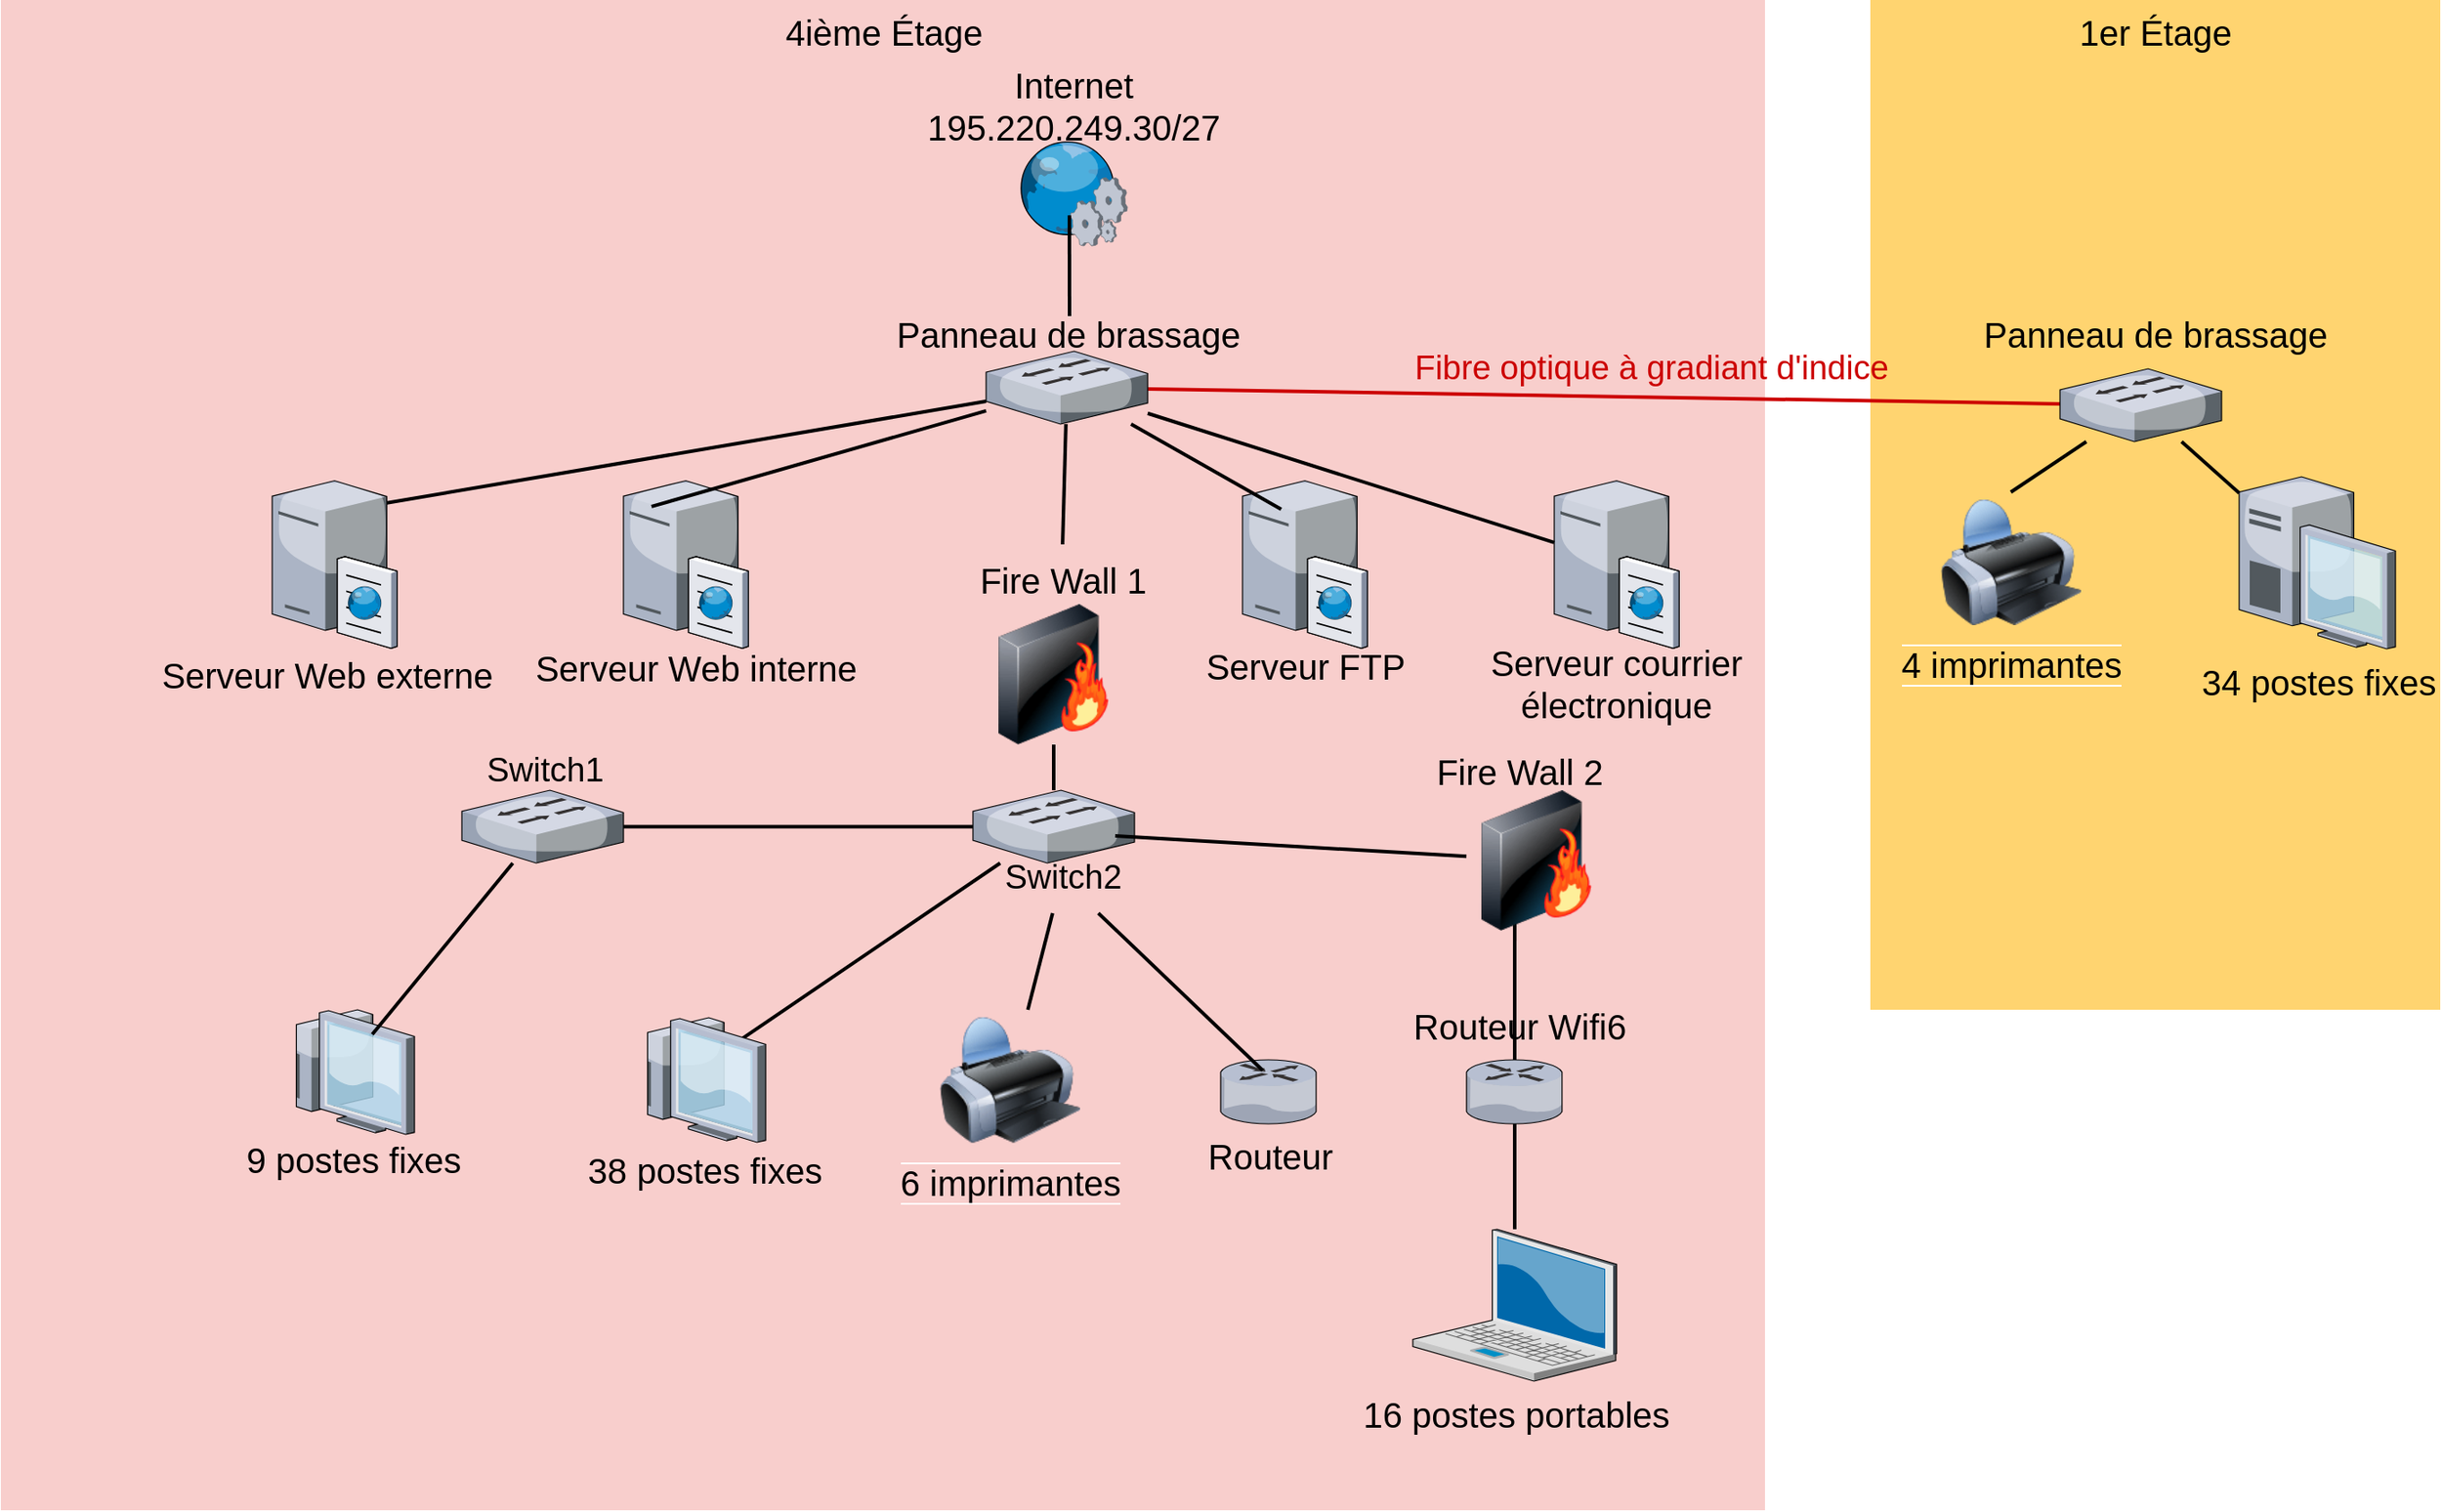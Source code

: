 <mxfile version="21.2.3" type="github">
  <diagram name="Page-1" id="e3a06f82-3646-2815-327d-82caf3d4e204">
    <mxGraphModel dx="880" dy="442" grid="1" gridSize="10" guides="1" tooltips="1" connect="1" arrows="1" fold="1" page="1" pageScale="1.5" pageWidth="1169" pageHeight="826" background="none" math="0" shadow="0">
      <root>
        <mxCell id="0" style=";html=1;" />
        <mxCell id="1" style=";html=1;" parent="0" />
        <mxCell id="qHxnZsuGqMzURwHlTCag-1" value="&lt;font style=&quot;font-size: 20px;&quot;&gt;4ième Étage &lt;/font&gt;" style="whiteSpace=wrap;html=1;fillColor=#f8cecc;fontSize=14;strokeColor=none;verticalAlign=top;" parent="1" vertex="1">
          <mxGeometry x="145.5" y="40" width="1004.5" height="860" as="geometry" />
        </mxCell>
        <mxCell id="qHxnZsuGqMzURwHlTCag-2" value="&lt;div style=&quot;font-size: 20px;&quot;&gt;&lt;font style=&quot;font-size: 20px;&quot;&gt;1er Étage &lt;br&gt;&lt;/font&gt;&lt;/div&gt;" style="whiteSpace=wrap;html=1;fillColor=#FFD470;gradientColor=none;fontSize=14;strokeColor=none;verticalAlign=top;" parent="1" vertex="1">
          <mxGeometry x="1210" y="40" width="324.5" height="575" as="geometry" />
        </mxCell>
        <mxCell id="qHxnZsuGqMzURwHlTCag-3" value="&lt;div style=&quot;font-size: 20px;&quot;&gt;&lt;font style=&quot;font-size: 20px;&quot;&gt;34 postes fixes&lt;/font&gt;&lt;/div&gt;&lt;div style=&quot;font-size: 20px;&quot;&gt;&lt;br&gt;&lt;/div&gt;&lt;div style=&quot;font-size: 20px;&quot;&gt;&lt;font style=&quot;font-size: 20px;&quot;&gt;&lt;br&gt;&lt;/font&gt;&lt;/div&gt;" style="verticalLabelPosition=bottom;aspect=fixed;html=1;verticalAlign=top;strokeColor=none;shape=mxgraph.citrix.desktop;fillColor=#66B2FF;gradientColor=#0066CC;fontSize=14;" parent="1" vertex="1">
          <mxGeometry x="1420" y="311.5" width="89" height="98" as="geometry" />
        </mxCell>
        <mxCell id="qHxnZsuGqMzURwHlTCag-4" value="&lt;font style=&quot;font-size: 20px;&quot;&gt;Routeur &lt;br&gt;&lt;/font&gt;" style="verticalLabelPosition=bottom;aspect=fixed;html=1;verticalAlign=top;strokeColor=none;shape=mxgraph.citrix.router;fillColor=#66B2FF;gradientColor=#0066CC;fontSize=14;" parent="1" vertex="1">
          <mxGeometry x="840" y="643.5" width="55" height="36.5" as="geometry" />
        </mxCell>
        <mxCell id="qHxnZsuGqMzURwHlTCag-5" value="" style="verticalLabelPosition=top;aspect=fixed;html=1;verticalAlign=bottom;strokeColor=none;shape=mxgraph.citrix.cache_server;fillColor=#66B2FF;gradientColor=#0066CC;fontSize=14;labelPosition=center;align=center;" parent="1" vertex="1">
          <mxGeometry x="500" y="311.5" width="71" height="97.5" as="geometry" />
        </mxCell>
        <mxCell id="qHxnZsuGqMzURwHlTCag-6" style="edgeStyle=none;rounded=0;html=1;startSize=10;endSize=10;jettySize=auto;orthogonalLoop=1;fontSize=14;endArrow=none;endFill=0;strokeWidth=2;entryX=0.817;entryY=0.165;entryDx=0;entryDy=0;entryPerimeter=0;" parent="1" source="qHxnZsuGqMzURwHlTCag-62" target="qHxnZsuGqMzURwHlTCag-9" edge="1">
          <mxGeometry relative="1" as="geometry">
            <mxPoint x="412" y="784" as="sourcePoint" />
          </mxGeometry>
        </mxCell>
        <mxCell id="qHxnZsuGqMzURwHlTCag-8" style="edgeStyle=none;rounded=0;html=1;startSize=10;endSize=10;jettySize=auto;orthogonalLoop=1;fontSize=14;endArrow=none;endFill=0;strokeWidth=2;entryX=0.451;entryY=0.21;entryDx=0;entryDy=0;entryPerimeter=0;" parent="1" source="qHxnZsuGqMzURwHlTCag-57" target="qHxnZsuGqMzURwHlTCag-12" edge="1">
          <mxGeometry relative="1" as="geometry">
            <mxPoint x="1437" y="592.83" as="targetPoint" />
            <mxPoint x="642.23" y="240" as="sourcePoint" />
          </mxGeometry>
        </mxCell>
        <mxCell id="qHxnZsuGqMzURwHlTCag-9" value="" style="verticalLabelPosition=top;aspect=fixed;html=1;verticalAlign=bottom;strokeColor=none;shape=mxgraph.citrix.thin_client;fillColor=#66B2FF;gradientColor=#0066CC;fontSize=14;labelPosition=center;align=center;" parent="1" vertex="1">
          <mxGeometry x="510" y="619.5" width="71" height="71" as="geometry" />
        </mxCell>
        <mxCell id="qHxnZsuGqMzURwHlTCag-10" style="edgeStyle=none;rounded=0;html=1;startSize=10;endSize=10;jettySize=auto;orthogonalLoop=1;fontSize=14;endArrow=none;endFill=0;strokeWidth=2;" parent="1" source="qHxnZsuGqMzURwHlTCag-57" target="qHxnZsuGqMzURwHlTCag-33" edge="1">
          <mxGeometry relative="1" as="geometry">
            <mxPoint x="750" y="320" as="sourcePoint" />
            <mxPoint x="752" y="390" as="targetPoint" />
          </mxGeometry>
        </mxCell>
        <mxCell id="qHxnZsuGqMzURwHlTCag-11" value="" style="verticalLabelPosition=bottom;aspect=fixed;html=1;verticalAlign=top;strokeColor=none;shape=mxgraph.citrix.web_service;fillColor=#66B2FF;gradientColor=#0066CC;fontSize=14;rotation=0;" parent="1" vertex="1">
          <mxGeometry x="724" y="120" width="63" height="60" as="geometry" />
        </mxCell>
        <mxCell id="qHxnZsuGqMzURwHlTCag-12" value="" style="verticalLabelPosition=top;aspect=fixed;html=1;verticalAlign=bottom;strokeColor=none;shape=mxgraph.citrix.cache_server;fillColor=#66B2FF;gradientColor=#0066CC;fontSize=14;labelPosition=center;align=center;" parent="1" vertex="1">
          <mxGeometry x="300" y="311.5" width="71" height="97.5" as="geometry" />
        </mxCell>
        <mxCell id="qHxnZsuGqMzURwHlTCag-13" value="" style="verticalLabelPosition=top;aspect=fixed;html=1;verticalAlign=bottom;strokeColor=none;shape=mxgraph.citrix.cache_server;fillColor=#66B2FF;gradientColor=#0066CC;fontSize=14;labelPosition=center;align=center;" parent="1" vertex="1">
          <mxGeometry x="852.5" y="311.5" width="71" height="97.5" as="geometry" />
        </mxCell>
        <mxCell id="qHxnZsuGqMzURwHlTCag-14" value="" style="verticalLabelPosition=top;aspect=fixed;html=1;verticalAlign=bottom;strokeColor=none;shape=mxgraph.citrix.cache_server;fillColor=#66B2FF;gradientColor=#0066CC;fontSize=14;labelPosition=center;align=center;" parent="1" vertex="1">
          <mxGeometry x="1030" y="311.5" width="71" height="97.5" as="geometry" />
        </mxCell>
        <mxCell id="qHxnZsuGqMzURwHlTCag-15" style="edgeStyle=none;rounded=0;html=1;startSize=10;endSize=10;jettySize=auto;orthogonalLoop=1;fontSize=14;endArrow=none;endFill=0;strokeWidth=2;entryX=0.225;entryY=0.174;entryDx=0;entryDy=0;entryPerimeter=0;" parent="1" source="qHxnZsuGqMzURwHlTCag-57" target="qHxnZsuGqMzURwHlTCag-5" edge="1">
          <mxGeometry relative="1" as="geometry">
            <mxPoint x="656.57" y="277" as="sourcePoint" />
            <mxPoint x="1217" y="771" as="targetPoint" />
          </mxGeometry>
        </mxCell>
        <mxCell id="qHxnZsuGqMzURwHlTCag-16" style="edgeStyle=none;rounded=0;html=1;startSize=10;endSize=10;jettySize=auto;orthogonalLoop=1;fontSize=14;endArrow=none;endFill=0;strokeWidth=2;entryX=0.31;entryY=0.19;entryDx=0;entryDy=0;entryPerimeter=0;" parent="1" source="qHxnZsuGqMzURwHlTCag-57" target="qHxnZsuGqMzURwHlTCag-13" edge="1">
          <mxGeometry relative="1" as="geometry">
            <mxPoint x="799.014" y="290.4" as="sourcePoint" />
            <mxPoint x="1227" y="781" as="targetPoint" />
          </mxGeometry>
        </mxCell>
        <mxCell id="qHxnZsuGqMzURwHlTCag-17" style="edgeStyle=none;rounded=0;html=1;startSize=10;endSize=10;jettySize=auto;orthogonalLoop=1;fontSize=14;endArrow=none;endFill=0;strokeWidth=2;" parent="1" source="qHxnZsuGqMzURwHlTCag-57" target="qHxnZsuGqMzURwHlTCag-14" edge="1">
          <mxGeometry relative="1" as="geometry">
            <mxPoint x="854.94" y="270" as="sourcePoint" />
            <mxPoint x="1237" y="791" as="targetPoint" />
          </mxGeometry>
        </mxCell>
        <mxCell id="qHxnZsuGqMzURwHlTCag-18" value="&lt;div style=&quot;font-size: 20px;&quot;&gt;&lt;font style=&quot;font-size: 20px;&quot;&gt;16 postes portables&lt;/font&gt;&lt;/div&gt;" style="verticalLabelPosition=bottom;aspect=fixed;html=1;verticalAlign=top;strokeColor=none;shape=mxgraph.citrix.laptop_2;fillColor=#66B2FF;gradientColor=#0066CC;fontSize=14;" parent="1" vertex="1">
          <mxGeometry x="949.5" y="740" width="116" height="86.5" as="geometry" />
        </mxCell>
        <mxCell id="qHxnZsuGqMzURwHlTCag-19" value="&lt;div style=&quot;font-size: 20px;&quot;&gt;&lt;font style=&quot;background-color: rgb(255, 212, 112); font-size: 20px;&quot;&gt;4 imprimantes&lt;/font&gt;&lt;/div&gt;" style="image;html=1;image=img/lib/clip_art/computers/Printer_128x128.png" parent="1" vertex="1">
          <mxGeometry x="1250" y="320.25" width="80" height="80" as="geometry" />
        </mxCell>
        <mxCell id="qHxnZsuGqMzURwHlTCag-20" value="&lt;div style=&quot;font-size: 20px;&quot;&gt;&lt;font style=&quot;background-color: rgb(248, 206, 204); font-size: 20px;&quot;&gt;6 imprimantes&lt;/font&gt;&lt;/div&gt;" style="image;html=1;image=img/lib/clip_art/computers/Printer_128x128.png" parent="1" vertex="1">
          <mxGeometry x="680" y="615" width="80" height="80" as="geometry" />
        </mxCell>
        <mxCell id="qHxnZsuGqMzURwHlTCag-23" style="edgeStyle=none;rounded=0;html=1;startSize=10;endSize=10;jettySize=auto;orthogonalLoop=1;fontSize=14;endArrow=none;endFill=0;strokeWidth=2;" parent="1" source="qHxnZsuGqMzURwHlTCag-3" target="qHxnZsuGqMzURwHlTCag-58" edge="1">
          <mxGeometry relative="1" as="geometry">
            <mxPoint x="310" y="544.5" as="sourcePoint" />
            <mxPoint x="1403.631" y="883.467" as="targetPoint" />
          </mxGeometry>
        </mxCell>
        <mxCell id="qHxnZsuGqMzURwHlTCag-25" style="edgeStyle=none;rounded=0;html=1;startSize=10;endSize=10;jettySize=auto;orthogonalLoop=1;fontSize=14;endArrow=none;endFill=0;strokeWidth=2;exitX=0.475;exitY=0.71;exitDx=0;exitDy=0;exitPerimeter=0;" parent="1" source="qHxnZsuGqMzURwHlTCag-11" edge="1">
          <mxGeometry relative="1" as="geometry">
            <mxPoint x="751" y="140" as="sourcePoint" />
            <mxPoint x="754" y="220" as="targetPoint" />
          </mxGeometry>
        </mxCell>
        <mxCell id="qHxnZsuGqMzURwHlTCag-26" value="" style="image;html=1;image=img/lib/clip_art/networking/Firewall-page1_128x128.png" parent="1" vertex="1">
          <mxGeometry x="705" y="384" width="80" height="80" as="geometry" />
        </mxCell>
        <mxCell id="qHxnZsuGqMzURwHlTCag-28" value="&lt;div style=&quot;font-size: 20px;&quot;&gt;&lt;font style=&quot;font-size: 20px;&quot;&gt;Internet&lt;/font&gt;&lt;/div&gt;&lt;div style=&quot;font-size: 20px;&quot;&gt;&lt;font style=&quot;font-size: 20px;&quot;&gt;195.220.249.30/27&lt;font style=&quot;font-size: 20px;&quot;&gt;&lt;br&gt;&lt;/font&gt;&lt;/font&gt;&lt;/div&gt;" style="text;html=1;align=center;verticalAlign=middle;resizable=0;points=[];autosize=1;strokeColor=none;fillColor=none;" parent="1" vertex="1">
          <mxGeometry x="660.5" y="70" width="190" height="60" as="geometry" />
        </mxCell>
        <mxCell id="qHxnZsuGqMzURwHlTCag-29" value="&lt;div style=&quot;font-size: 20px;&quot;&gt;&lt;font style=&quot;font-size: 20px;&quot;&gt;Serveur Web externe&lt;/font&gt;&lt;/div&gt;" style="text;html=1;align=center;verticalAlign=middle;resizable=0;points=[];autosize=1;strokeColor=none;fillColor=none;" parent="1" vertex="1">
          <mxGeometry x="226" y="404" width="210" height="40" as="geometry" />
        </mxCell>
        <mxCell id="qHxnZsuGqMzURwHlTCag-30" value="&lt;div style=&quot;font-size: 20px;&quot;&gt;&lt;font style=&quot;font-size: 20px;&quot;&gt;Serveur Web interne&lt;/font&gt;&lt;/div&gt;" style="text;html=1;align=center;verticalAlign=middle;resizable=0;points=[];autosize=1;strokeColor=none;fillColor=none;" parent="1" vertex="1">
          <mxGeometry x="436" y="400.25" width="210" height="40" as="geometry" />
        </mxCell>
        <mxCell id="qHxnZsuGqMzURwHlTCag-31" value="&lt;div style=&quot;font-size: 20px;&quot;&gt;&lt;font style=&quot;font-size: 20px;&quot;&gt;Serveur FTP&lt;/font&gt;&lt;/div&gt;" style="text;html=1;align=center;verticalAlign=middle;resizable=0;points=[];autosize=1;strokeColor=none;fillColor=none;" parent="1" vertex="1">
          <mxGeometry x="818" y="399" width="140" height="40" as="geometry" />
        </mxCell>
        <mxCell id="qHxnZsuGqMzURwHlTCag-32" value="&lt;div style=&quot;font-size: 20px;&quot;&gt;&lt;font style=&quot;font-size: 20px;&quot;&gt;Serveur courrier &lt;br&gt;&lt;/font&gt;&lt;/div&gt;&lt;div style=&quot;font-size: 20px;&quot;&gt;&lt;font style=&quot;font-size: 20px;&quot;&gt;électronique&lt;/font&gt;&lt;/div&gt;" style="text;html=1;align=center;verticalAlign=middle;resizable=0;points=[];autosize=1;strokeColor=none;fillColor=none;" parent="1" vertex="1">
          <mxGeometry x="980" y="399" width="170" height="60" as="geometry" />
        </mxCell>
        <mxCell id="qHxnZsuGqMzURwHlTCag-33" value="&lt;div style=&quot;font-size: 20px;&quot;&gt;&lt;font style=&quot;font-size: 20px;&quot;&gt;Fire Wall 1&lt;font style=&quot;font-size: 20px;&quot;&gt;&lt;br&gt;&lt;/font&gt;&lt;/font&gt;&lt;/div&gt;" style="text;html=1;align=center;verticalAlign=middle;resizable=0;points=[];autosize=1;strokeColor=none;fillColor=none;" parent="1" vertex="1">
          <mxGeometry x="689.5" y="350" width="120" height="40" as="geometry" />
        </mxCell>
        <mxCell id="qHxnZsuGqMzURwHlTCag-37" style="edgeStyle=none;rounded=0;html=1;startSize=10;endSize=10;jettySize=auto;orthogonalLoop=1;fontSize=14;endArrow=none;endFill=0;strokeWidth=2;strokeColor=#CC0000;" parent="1" source="qHxnZsuGqMzURwHlTCag-57" target="qHxnZsuGqMzURwHlTCag-58" edge="1">
          <mxGeometry relative="1" as="geometry">
            <mxPoint x="1160" y="710" as="sourcePoint" />
            <mxPoint x="1276.8" y="836.25" as="targetPoint" />
          </mxGeometry>
        </mxCell>
        <mxCell id="qHxnZsuGqMzURwHlTCag-38" style="edgeStyle=none;rounded=0;html=1;startSize=10;endSize=10;jettySize=auto;orthogonalLoop=1;fontSize=14;endArrow=none;endFill=0;strokeWidth=2;exitX=0.5;exitY=0;exitDx=0;exitDy=0;" parent="1" source="qHxnZsuGqMzURwHlTCag-19" target="qHxnZsuGqMzURwHlTCag-58" edge="1">
          <mxGeometry relative="1" as="geometry">
            <mxPoint x="807.5" y="1051" as="sourcePoint" />
            <mxPoint x="1319.76" y="871.45" as="targetPoint" />
          </mxGeometry>
        </mxCell>
        <mxCell id="qHxnZsuGqMzURwHlTCag-44" style="edgeStyle=none;rounded=0;html=1;startSize=10;endSize=10;jettySize=auto;orthogonalLoop=1;fontSize=14;endArrow=none;endFill=0;strokeWidth=2;entryX=0.344;entryY=0.75;entryDx=0;entryDy=0;entryPerimeter=0;" parent="1" source="qHxnZsuGqMzURwHlTCag-48" target="Hdzp8GY85G4_MxQtlRsH-5" edge="1">
          <mxGeometry relative="1" as="geometry">
            <mxPoint x="756.368" y="790.002" as="sourcePoint" />
            <mxPoint x="740" y="650" as="targetPoint" />
          </mxGeometry>
        </mxCell>
        <mxCell id="qHxnZsuGqMzURwHlTCag-46" value="&lt;div style=&quot;font-size: 20px;&quot;&gt;&lt;font style=&quot;font-size: 20px;&quot;&gt;9 postes fixes&lt;/font&gt;&lt;/div&gt;" style="text;html=1;align=center;verticalAlign=middle;resizable=0;points=[];autosize=1;strokeColor=none;fillColor=none;" parent="1" vertex="1">
          <mxGeometry x="270.5" y="680" width="150" height="40" as="geometry" />
        </mxCell>
        <mxCell id="qHxnZsuGqMzURwHlTCag-47" style="edgeStyle=none;rounded=0;html=1;startSize=10;endSize=10;jettySize=auto;orthogonalLoop=1;fontSize=14;endArrow=none;endFill=0;strokeWidth=2;" parent="1" source="Hdzp8GY85G4_MxQtlRsH-3" target="qHxnZsuGqMzURwHlTCag-20" edge="1">
          <mxGeometry relative="1" as="geometry">
            <mxPoint x="523.2" y="814.56" as="sourcePoint" />
            <mxPoint x="580" y="880" as="targetPoint" />
          </mxGeometry>
        </mxCell>
        <mxCell id="qHxnZsuGqMzURwHlTCag-48" value="" style="verticalLabelPosition=bottom;sketch=0;aspect=fixed;html=1;verticalAlign=top;strokeColor=none;align=center;outlineConnect=0;shape=mxgraph.citrix.router;" parent="1" vertex="1">
          <mxGeometry x="980" y="643.5" width="55" height="36.5" as="geometry" />
        </mxCell>
        <mxCell id="qHxnZsuGqMzURwHlTCag-51" value="&lt;div style=&quot;font-size: 20px;&quot;&gt;&lt;font style=&quot;font-size: 20px;&quot;&gt;Routeur Wifi6&lt;br&gt;&lt;/font&gt;&lt;/div&gt;" style="text;html=1;align=center;verticalAlign=middle;resizable=0;points=[];autosize=1;strokeColor=none;fillColor=none;" parent="1" vertex="1">
          <mxGeometry x="940" y="603.5" width="140" height="40" as="geometry" />
        </mxCell>
        <mxCell id="qHxnZsuGqMzURwHlTCag-53" value="" style="edgeStyle=none;rounded=0;html=1;startSize=10;endSize=10;jettySize=auto;orthogonalLoop=1;fontSize=14;endArrow=none;endFill=0;strokeWidth=2;exitX=0.436;exitY=0.164;exitDx=0;exitDy=0;exitPerimeter=0;" parent="1" source="qHxnZsuGqMzURwHlTCag-4" target="Hdzp8GY85G4_MxQtlRsH-3" edge="1">
          <mxGeometry relative="1" as="geometry">
            <mxPoint x="812.5" y="517" as="sourcePoint" />
            <mxPoint x="745" y="560" as="targetPoint" />
          </mxGeometry>
        </mxCell>
        <mxCell id="qHxnZsuGqMzURwHlTCag-57" value="" style="verticalLabelPosition=bottom;sketch=0;aspect=fixed;html=1;verticalAlign=top;strokeColor=none;align=center;outlineConnect=0;shape=mxgraph.citrix.switch;" parent="1" vertex="1">
          <mxGeometry x="706.5" y="240" width="92" height="41.5" as="geometry" />
        </mxCell>
        <mxCell id="qHxnZsuGqMzURwHlTCag-58" value="" style="verticalLabelPosition=bottom;sketch=0;aspect=fixed;html=1;verticalAlign=top;strokeColor=none;align=center;outlineConnect=0;shape=mxgraph.citrix.switch;" parent="1" vertex="1">
          <mxGeometry x="1318" y="250" width="92" height="41.5" as="geometry" />
        </mxCell>
        <mxCell id="qHxnZsuGqMzURwHlTCag-61" style="edgeStyle=none;rounded=0;html=1;startSize=10;endSize=10;jettySize=auto;orthogonalLoop=1;fontSize=14;endArrow=none;endFill=0;strokeWidth=2;" parent="1" source="qHxnZsuGqMzURwHlTCag-18" target="qHxnZsuGqMzURwHlTCag-48" edge="1">
          <mxGeometry relative="1" as="geometry">
            <mxPoint x="1003.179" y="650.5" as="sourcePoint" />
            <mxPoint x="653" y="880" as="targetPoint" />
          </mxGeometry>
        </mxCell>
        <mxCell id="qHxnZsuGqMzURwHlTCag-62" value="" style="verticalLabelPosition=bottom;sketch=0;aspect=fixed;html=1;verticalAlign=top;strokeColor=none;align=center;outlineConnect=0;shape=mxgraph.citrix.switch;" parent="1" vertex="1">
          <mxGeometry x="699" y="490" width="92" height="41.5" as="geometry" />
        </mxCell>
        <mxCell id="qHxnZsuGqMzURwHlTCag-64" style="edgeStyle=none;rounded=0;html=1;startSize=10;endSize=10;jettySize=auto;orthogonalLoop=1;fontSize=14;endArrow=none;endFill=0;strokeWidth=2;exitX=0.5;exitY=1;exitDx=0;exitDy=0;" parent="1" source="qHxnZsuGqMzURwHlTCag-26" target="qHxnZsuGqMzURwHlTCag-62" edge="1">
          <mxGeometry relative="1" as="geometry">
            <mxPoint x="682" y="300" as="sourcePoint" />
            <mxPoint x="680" y="348" as="targetPoint" />
          </mxGeometry>
        </mxCell>
        <mxCell id="qHxnZsuGqMzURwHlTCag-65" value="" style="verticalLabelPosition=top;aspect=fixed;html=1;verticalAlign=bottom;strokeColor=none;shape=mxgraph.citrix.thin_client;fillColor=#66B2FF;gradientColor=#0066CC;fontSize=14;labelPosition=center;align=center;" parent="1" vertex="1">
          <mxGeometry x="310" y="615" width="71" height="71" as="geometry" />
        </mxCell>
        <mxCell id="qHxnZsuGqMzURwHlTCag-66" value="" style="verticalLabelPosition=bottom;sketch=0;aspect=fixed;html=1;verticalAlign=top;strokeColor=none;align=center;outlineConnect=0;shape=mxgraph.citrix.switch;" parent="1" vertex="1">
          <mxGeometry x="408" y="490" width="92" height="41.5" as="geometry" />
        </mxCell>
        <mxCell id="qHxnZsuGqMzURwHlTCag-67" value="&lt;div style=&quot;font-size: 20px;&quot;&gt;&lt;font style=&quot;font-size: 20px;&quot;&gt;38 postes fixes&lt;/font&gt;&lt;/div&gt;" style="text;html=1;align=center;verticalAlign=middle;resizable=0;points=[];autosize=1;strokeColor=none;fillColor=none;" parent="1" vertex="1">
          <mxGeometry x="465.5" y="686" width="160" height="40" as="geometry" />
        </mxCell>
        <mxCell id="qHxnZsuGqMzURwHlTCag-68" style="edgeStyle=none;rounded=0;html=1;startSize=10;endSize=10;jettySize=auto;orthogonalLoop=1;fontSize=14;endArrow=none;endFill=0;strokeWidth=2;entryX=0.662;entryY=0.197;entryDx=0;entryDy=0;entryPerimeter=0;" parent="1" source="qHxnZsuGqMzURwHlTCag-66" target="qHxnZsuGqMzURwHlTCag-65" edge="1">
          <mxGeometry relative="1" as="geometry">
            <mxPoint x="497" y="520.5" as="sourcePoint" />
            <mxPoint x="350" y="619.5" as="targetPoint" />
          </mxGeometry>
        </mxCell>
        <mxCell id="qHxnZsuGqMzURwHlTCag-69" style="edgeStyle=none;rounded=0;html=1;startSize=10;endSize=10;jettySize=auto;orthogonalLoop=1;fontSize=14;endArrow=none;endFill=0;strokeWidth=2;" parent="1" source="qHxnZsuGqMzURwHlTCag-66" target="qHxnZsuGqMzURwHlTCag-62" edge="1">
          <mxGeometry relative="1" as="geometry">
            <mxPoint x="447" y="542" as="sourcePoint" />
            <mxPoint x="367" y="639" as="targetPoint" />
          </mxGeometry>
        </mxCell>
        <mxCell id="qHxnZsuGqMzURwHlTCag-71" value="&lt;font style=&quot;font-size: 20px;&quot;&gt;Panneau de brassage&lt;br&gt;&lt;/font&gt;" style="text;html=1;align=center;verticalAlign=middle;resizable=0;points=[];autosize=1;strokeColor=none;fillColor=none;" parent="1" vertex="1">
          <mxGeometry x="642.5" y="210" width="220" height="40" as="geometry" />
        </mxCell>
        <mxCell id="qHxnZsuGqMzURwHlTCag-73" value="&lt;font style=&quot;font-size: 20px;&quot;&gt;Panneau de brassage&lt;br&gt;&lt;/font&gt;" style="text;html=1;align=center;verticalAlign=middle;resizable=0;points=[];autosize=1;strokeColor=none;fillColor=none;" parent="1" vertex="1">
          <mxGeometry x="1262.25" y="210" width="220" height="40" as="geometry" />
        </mxCell>
        <mxCell id="Hdzp8GY85G4_MxQtlRsH-1" value="&lt;font style=&quot;font-size: 19px;&quot;&gt;&lt;font color=&quot;#cc0000&quot;&gt;Fibre optique à gradiant d&#39;indice&lt;/font&gt;&lt;br&gt;&lt;/font&gt;" style="text;html=1;align=center;verticalAlign=middle;resizable=0;points=[];autosize=1;strokeColor=none;fillColor=none;" vertex="1" parent="1">
          <mxGeometry x="940" y="230" width="290" height="40" as="geometry" />
        </mxCell>
        <mxCell id="Hdzp8GY85G4_MxQtlRsH-2" value="&lt;font style=&quot;font-size: 19px;&quot;&gt;Switch1&lt;/font&gt;" style="text;html=1;align=center;verticalAlign=middle;resizable=0;points=[];autosize=1;strokeColor=none;fillColor=none;" vertex="1" parent="1">
          <mxGeometry x="410" y="459" width="90" height="40" as="geometry" />
        </mxCell>
        <mxCell id="Hdzp8GY85G4_MxQtlRsH-3" value="&lt;font style=&quot;font-size: 19px;&quot;&gt;Switch2&lt;/font&gt;" style="text;html=1;align=center;verticalAlign=middle;resizable=0;points=[];autosize=1;strokeColor=none;fillColor=none;" vertex="1" parent="1">
          <mxGeometry x="704.5" y="520" width="90" height="40" as="geometry" />
        </mxCell>
        <mxCell id="Hdzp8GY85G4_MxQtlRsH-5" value="" style="image;html=1;image=img/lib/clip_art/networking/Firewall-page1_128x128.png" vertex="1" parent="1">
          <mxGeometry x="980" y="490" width="80" height="80" as="geometry" />
        </mxCell>
        <mxCell id="Hdzp8GY85G4_MxQtlRsH-6" value="&lt;div style=&quot;font-size: 20px;&quot;&gt;&lt;font style=&quot;font-size: 20px;&quot;&gt;Fire Wall 2&lt;font style=&quot;font-size: 20px;&quot;&gt;&lt;br&gt;&lt;/font&gt;&lt;/font&gt;&lt;/div&gt;" style="text;html=1;align=center;verticalAlign=middle;resizable=0;points=[];autosize=1;strokeColor=none;fillColor=none;" vertex="1" parent="1">
          <mxGeometry x="950" y="459" width="120" height="40" as="geometry" />
        </mxCell>
        <mxCell id="Hdzp8GY85G4_MxQtlRsH-7" style="edgeStyle=none;rounded=0;html=1;startSize=10;endSize=10;jettySize=auto;orthogonalLoop=1;fontSize=14;endArrow=none;endFill=0;strokeWidth=2;exitX=0.839;exitY=-0.1;exitDx=0;exitDy=0;exitPerimeter=0;" edge="1" parent="1" source="Hdzp8GY85G4_MxQtlRsH-3" target="Hdzp8GY85G4_MxQtlRsH-5">
          <mxGeometry relative="1" as="geometry">
            <mxPoint x="1018" y="654" as="sourcePoint" />
            <mxPoint x="1018" y="560" as="targetPoint" />
          </mxGeometry>
        </mxCell>
      </root>
    </mxGraphModel>
  </diagram>
</mxfile>

